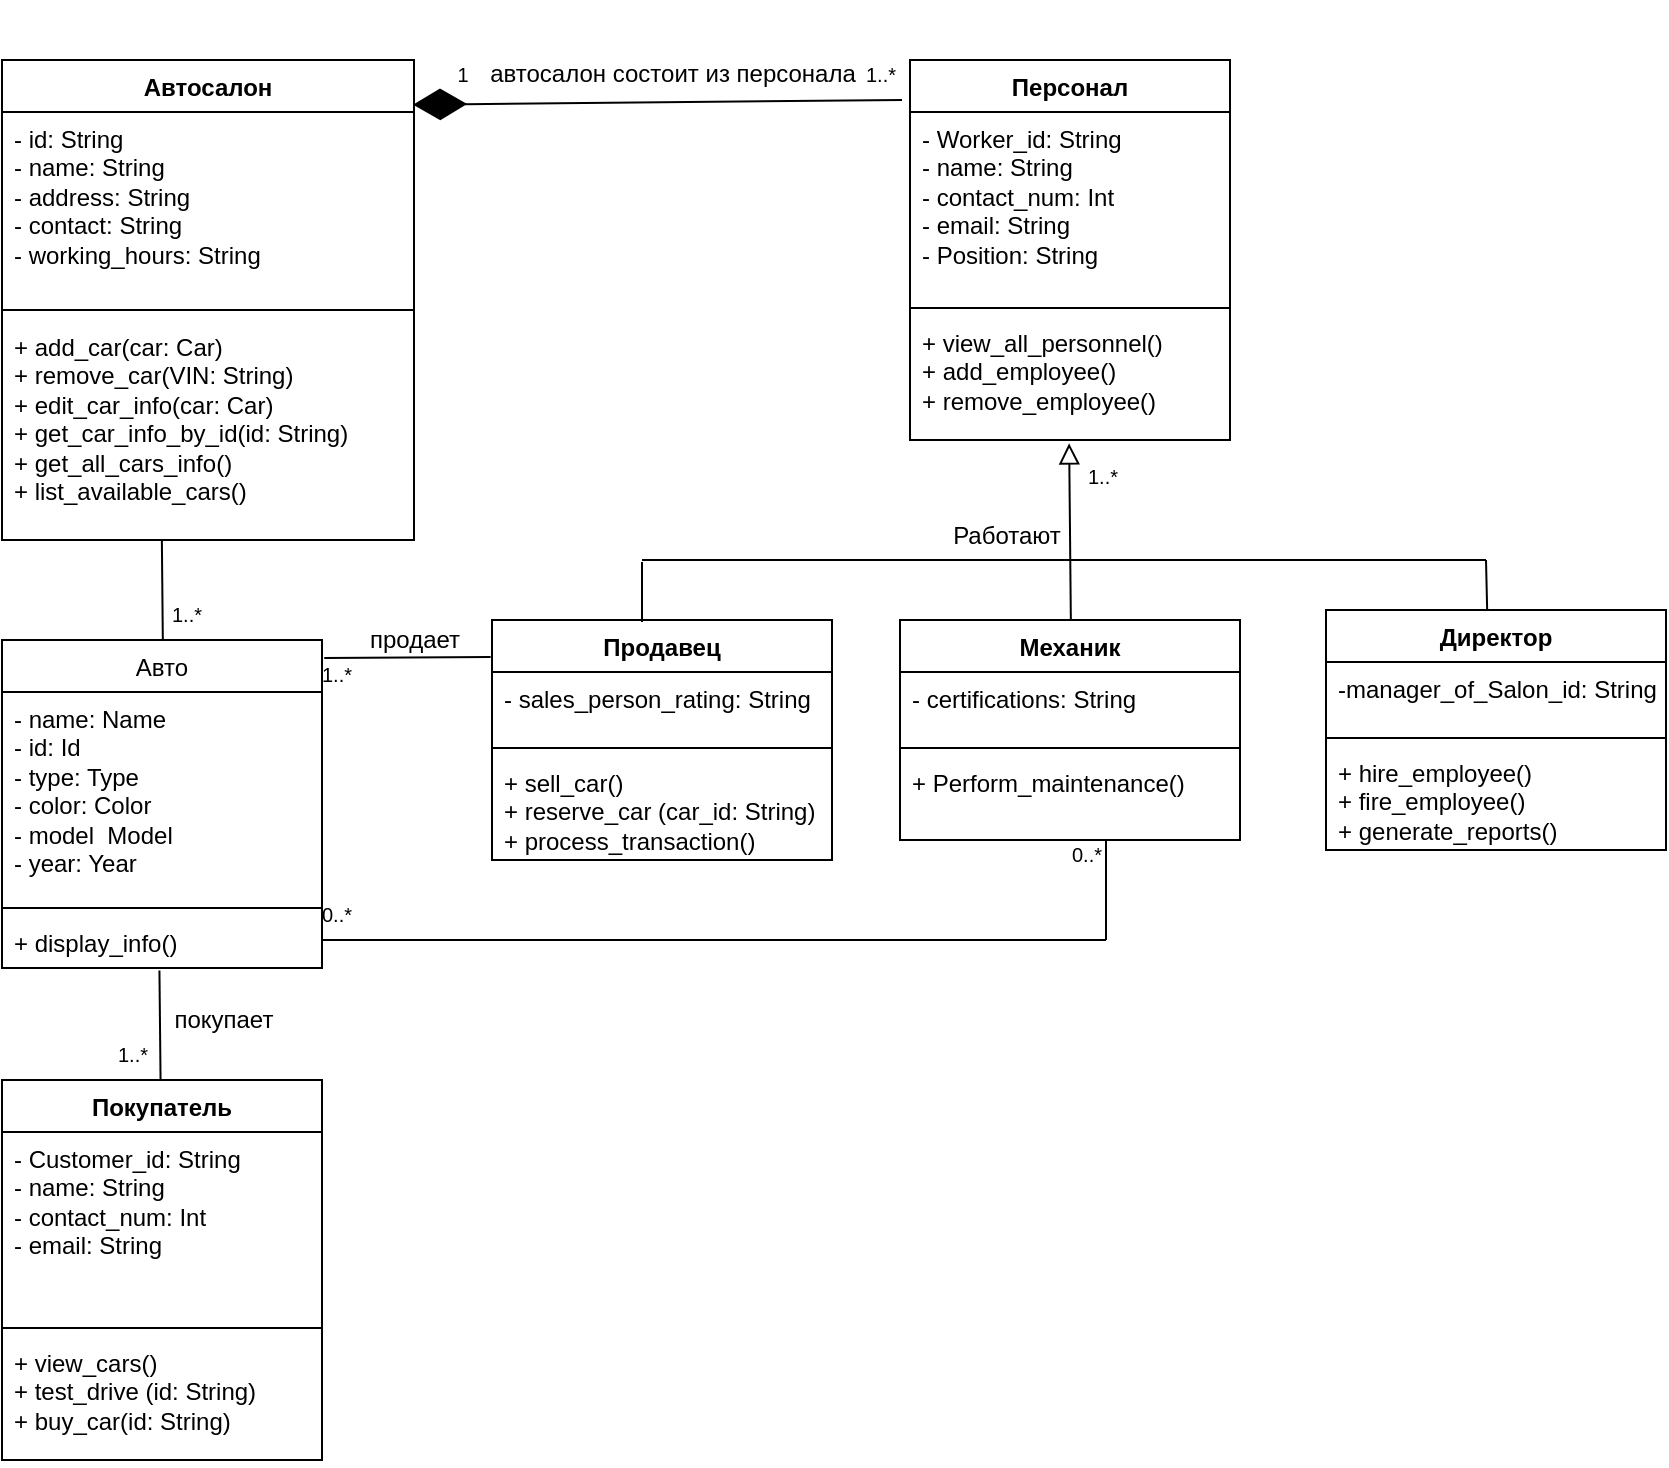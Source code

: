 <mxfile version="24.2.1" type="github">
  <diagram id="C5RBs43oDa-KdzZeNtuy" name="Page-1">
    <mxGraphModel dx="596" dy="369" grid="1" gridSize="10" guides="1" tooltips="1" connect="1" arrows="1" fold="1" page="1" pageScale="1" pageWidth="827" pageHeight="1169" math="0" shadow="0">
      <root>
        <mxCell id="WIyWlLk6GJQsqaUBKTNV-0" />
        <mxCell id="WIyWlLk6GJQsqaUBKTNV-1" parent="WIyWlLk6GJQsqaUBKTNV-0" />
        <mxCell id="hyq87sj_QkP1kDlbmHtQ-0" value="Автосалон" style="swimlane;fontStyle=1;align=center;verticalAlign=top;childLayout=stackLayout;horizontal=1;startSize=26;horizontalStack=0;resizeParent=1;resizeParentMax=0;resizeLast=0;collapsible=1;marginBottom=0;whiteSpace=wrap;html=1;" vertex="1" parent="WIyWlLk6GJQsqaUBKTNV-1">
          <mxGeometry x="8" y="40" width="206" height="240" as="geometry" />
        </mxCell>
        <mxCell id="hyq87sj_QkP1kDlbmHtQ-1" value="&lt;div&gt;- id: String&lt;/div&gt;- name: String&lt;div&gt;- address: String&lt;/div&gt;&lt;div&gt;- contact: String&lt;/div&gt;&lt;div&gt;- working_hours: String&lt;/div&gt;" style="text;strokeColor=none;fillColor=none;align=left;verticalAlign=top;spacingLeft=4;spacingRight=4;overflow=hidden;rotatable=0;points=[[0,0.5],[1,0.5]];portConstraint=eastwest;whiteSpace=wrap;html=1;" vertex="1" parent="hyq87sj_QkP1kDlbmHtQ-0">
          <mxGeometry y="26" width="206" height="94" as="geometry" />
        </mxCell>
        <mxCell id="hyq87sj_QkP1kDlbmHtQ-2" value="" style="line;strokeWidth=1;fillColor=none;align=left;verticalAlign=middle;spacingTop=-1;spacingLeft=3;spacingRight=3;rotatable=0;labelPosition=right;points=[];portConstraint=eastwest;strokeColor=inherit;" vertex="1" parent="hyq87sj_QkP1kDlbmHtQ-0">
          <mxGeometry y="120" width="206" height="10" as="geometry" />
        </mxCell>
        <mxCell id="hyq87sj_QkP1kDlbmHtQ-3" value="+ add_car(car: Car)&lt;div&gt;+ remove_car(VIN: String)&lt;/div&gt;&lt;div&gt;+ edit_car_info(car: Car)&lt;/div&gt;&lt;div&gt;+ get_car_info_by_id(id: String)&lt;/div&gt;&lt;div&gt;+ get_all_cars_info()&lt;/div&gt;&lt;div&gt;+ list_available_cars()&lt;/div&gt;&lt;div&gt;&lt;br&gt;&lt;/div&gt;" style="text;strokeColor=none;fillColor=none;align=left;verticalAlign=top;spacingLeft=4;spacingRight=4;overflow=hidden;rotatable=0;points=[[0,0.5],[1,0.5]];portConstraint=eastwest;whiteSpace=wrap;html=1;" vertex="1" parent="hyq87sj_QkP1kDlbmHtQ-0">
          <mxGeometry y="130" width="206" height="110" as="geometry" />
        </mxCell>
        <mxCell id="hyq87sj_QkP1kDlbmHtQ-33" value="&lt;span style=&quot;font-weight: 400;&quot;&gt;Авто&lt;/span&gt;" style="swimlane;fontStyle=1;align=center;verticalAlign=top;childLayout=stackLayout;horizontal=1;startSize=26;horizontalStack=0;resizeParent=1;resizeParentMax=0;resizeLast=0;collapsible=1;marginBottom=0;whiteSpace=wrap;html=1;" vertex="1" parent="WIyWlLk6GJQsqaUBKTNV-1">
          <mxGeometry x="8" y="330" width="160" height="164" as="geometry" />
        </mxCell>
        <mxCell id="hyq87sj_QkP1kDlbmHtQ-34" value="&lt;div&gt;&lt;div&gt;- name: Name&lt;/div&gt;&lt;div&gt;- id: Id&lt;/div&gt;&lt;/div&gt;- type: Type&lt;div&gt;- color: Color&lt;/div&gt;&lt;div&gt;- model&amp;nbsp; Model&amp;nbsp;&lt;/div&gt;&lt;div&gt;- year: Year&lt;/div&gt;&lt;div&gt;&lt;br&gt;&lt;/div&gt;&lt;div&gt;&lt;br&gt;&lt;/div&gt;" style="text;strokeColor=none;fillColor=none;align=left;verticalAlign=top;spacingLeft=4;spacingRight=4;overflow=hidden;rotatable=0;points=[[0,0.5],[1,0.5]];portConstraint=eastwest;whiteSpace=wrap;html=1;" vertex="1" parent="hyq87sj_QkP1kDlbmHtQ-33">
          <mxGeometry y="26" width="160" height="104" as="geometry" />
        </mxCell>
        <mxCell id="hyq87sj_QkP1kDlbmHtQ-35" value="" style="line;strokeWidth=1;fillColor=none;align=left;verticalAlign=middle;spacingTop=-1;spacingLeft=3;spacingRight=3;rotatable=0;labelPosition=right;points=[];portConstraint=eastwest;strokeColor=inherit;" vertex="1" parent="hyq87sj_QkP1kDlbmHtQ-33">
          <mxGeometry y="130" width="160" height="8" as="geometry" />
        </mxCell>
        <mxCell id="hyq87sj_QkP1kDlbmHtQ-36" value="+ display_info()" style="text;strokeColor=none;fillColor=none;align=left;verticalAlign=top;spacingLeft=4;spacingRight=4;overflow=hidden;rotatable=0;points=[[0,0.5],[1,0.5]];portConstraint=eastwest;whiteSpace=wrap;html=1;" vertex="1" parent="hyq87sj_QkP1kDlbmHtQ-33">
          <mxGeometry y="138" width="160" height="26" as="geometry" />
        </mxCell>
        <mxCell id="hyq87sj_QkP1kDlbmHtQ-37" value="Покупатель" style="swimlane;fontStyle=1;align=center;verticalAlign=top;childLayout=stackLayout;horizontal=1;startSize=26;horizontalStack=0;resizeParent=1;resizeParentMax=0;resizeLast=0;collapsible=1;marginBottom=0;whiteSpace=wrap;html=1;" vertex="1" parent="WIyWlLk6GJQsqaUBKTNV-1">
          <mxGeometry x="8" y="550" width="160" height="190" as="geometry" />
        </mxCell>
        <mxCell id="hyq87sj_QkP1kDlbmHtQ-38" value="- Customer_id: String&lt;div&gt;- name: String&lt;/div&gt;&lt;div&gt;- contact_num: Int&lt;/div&gt;&lt;div&gt;- email: String&lt;/div&gt;&lt;div&gt;&lt;br&gt;&lt;/div&gt;" style="text;strokeColor=none;fillColor=none;align=left;verticalAlign=top;spacingLeft=4;spacingRight=4;overflow=hidden;rotatable=0;points=[[0,0.5],[1,0.5]];portConstraint=eastwest;whiteSpace=wrap;html=1;" vertex="1" parent="hyq87sj_QkP1kDlbmHtQ-37">
          <mxGeometry y="26" width="160" height="94" as="geometry" />
        </mxCell>
        <mxCell id="hyq87sj_QkP1kDlbmHtQ-39" value="" style="line;strokeWidth=1;fillColor=none;align=left;verticalAlign=middle;spacingTop=-1;spacingLeft=3;spacingRight=3;rotatable=0;labelPosition=right;points=[];portConstraint=eastwest;strokeColor=inherit;" vertex="1" parent="hyq87sj_QkP1kDlbmHtQ-37">
          <mxGeometry y="120" width="160" height="8" as="geometry" />
        </mxCell>
        <mxCell id="hyq87sj_QkP1kDlbmHtQ-40" value="+ view_cars()&lt;div&gt;+ test_drive (id: String)&lt;/div&gt;&lt;div&gt;+ buy_car(id: String)&lt;/div&gt;" style="text;strokeColor=none;fillColor=none;align=left;verticalAlign=top;spacingLeft=4;spacingRight=4;overflow=hidden;rotatable=0;points=[[0,0.5],[1,0.5]];portConstraint=eastwest;whiteSpace=wrap;html=1;" vertex="1" parent="hyq87sj_QkP1kDlbmHtQ-37">
          <mxGeometry y="128" width="160" height="62" as="geometry" />
        </mxCell>
        <mxCell id="hyq87sj_QkP1kDlbmHtQ-42" value="Персонал" style="swimlane;fontStyle=1;align=center;verticalAlign=top;childLayout=stackLayout;horizontal=1;startSize=26;horizontalStack=0;resizeParent=1;resizeParentMax=0;resizeLast=0;collapsible=1;marginBottom=0;whiteSpace=wrap;html=1;" vertex="1" parent="WIyWlLk6GJQsqaUBKTNV-1">
          <mxGeometry x="462" y="40" width="160" height="190" as="geometry" />
        </mxCell>
        <mxCell id="hyq87sj_QkP1kDlbmHtQ-43" value="- Worker_id: String&lt;div&gt;- name: String&lt;/div&gt;&lt;div&gt;- contact_num: Int&lt;/div&gt;&lt;div&gt;- email: String&lt;/div&gt;&lt;div&gt;- Position: String&amp;nbsp;&lt;/div&gt;" style="text;strokeColor=none;fillColor=none;align=left;verticalAlign=top;spacingLeft=4;spacingRight=4;overflow=hidden;rotatable=0;points=[[0,0.5],[1,0.5]];portConstraint=eastwest;whiteSpace=wrap;html=1;" vertex="1" parent="hyq87sj_QkP1kDlbmHtQ-42">
          <mxGeometry y="26" width="160" height="94" as="geometry" />
        </mxCell>
        <mxCell id="hyq87sj_QkP1kDlbmHtQ-44" value="" style="line;strokeWidth=1;fillColor=none;align=left;verticalAlign=middle;spacingTop=-1;spacingLeft=3;spacingRight=3;rotatable=0;labelPosition=right;points=[];portConstraint=eastwest;strokeColor=inherit;" vertex="1" parent="hyq87sj_QkP1kDlbmHtQ-42">
          <mxGeometry y="120" width="160" height="8" as="geometry" />
        </mxCell>
        <mxCell id="hyq87sj_QkP1kDlbmHtQ-45" value="+ view_all_personnel()&lt;div&gt;+ add_employee()&lt;/div&gt;&lt;div&gt;+ remove_employee()&lt;/div&gt;" style="text;strokeColor=none;fillColor=none;align=left;verticalAlign=top;spacingLeft=4;spacingRight=4;overflow=hidden;rotatable=0;points=[[0,0.5],[1,0.5]];portConstraint=eastwest;whiteSpace=wrap;html=1;" vertex="1" parent="hyq87sj_QkP1kDlbmHtQ-42">
          <mxGeometry y="128" width="160" height="62" as="geometry" />
        </mxCell>
        <mxCell id="hyq87sj_QkP1kDlbmHtQ-50" value="Продавец" style="swimlane;fontStyle=1;align=center;verticalAlign=top;childLayout=stackLayout;horizontal=1;startSize=26;horizontalStack=0;resizeParent=1;resizeParentMax=0;resizeLast=0;collapsible=1;marginBottom=0;whiteSpace=wrap;html=1;" vertex="1" parent="WIyWlLk6GJQsqaUBKTNV-1">
          <mxGeometry x="253" y="320" width="170" height="120" as="geometry" />
        </mxCell>
        <mxCell id="hyq87sj_QkP1kDlbmHtQ-51" value="&lt;div&gt;- sales_person_rating: String&lt;/div&gt;" style="text;strokeColor=none;fillColor=none;align=left;verticalAlign=top;spacingLeft=4;spacingRight=4;overflow=hidden;rotatable=0;points=[[0,0.5],[1,0.5]];portConstraint=eastwest;whiteSpace=wrap;html=1;" vertex="1" parent="hyq87sj_QkP1kDlbmHtQ-50">
          <mxGeometry y="26" width="170" height="34" as="geometry" />
        </mxCell>
        <mxCell id="hyq87sj_QkP1kDlbmHtQ-52" value="" style="line;strokeWidth=1;fillColor=none;align=left;verticalAlign=middle;spacingTop=-1;spacingLeft=3;spacingRight=3;rotatable=0;labelPosition=right;points=[];portConstraint=eastwest;strokeColor=inherit;" vertex="1" parent="hyq87sj_QkP1kDlbmHtQ-50">
          <mxGeometry y="60" width="170" height="8" as="geometry" />
        </mxCell>
        <mxCell id="hyq87sj_QkP1kDlbmHtQ-53" value="+ sell_car()&lt;div&gt;+ reserve_car (car_id: String)&lt;/div&gt;&lt;div&gt;+ process_transaction()&lt;/div&gt;" style="text;strokeColor=none;fillColor=none;align=left;verticalAlign=top;spacingLeft=4;spacingRight=4;overflow=hidden;rotatable=0;points=[[0,0.5],[1,0.5]];portConstraint=eastwest;whiteSpace=wrap;html=1;" vertex="1" parent="hyq87sj_QkP1kDlbmHtQ-50">
          <mxGeometry y="68" width="170" height="52" as="geometry" />
        </mxCell>
        <mxCell id="hyq87sj_QkP1kDlbmHtQ-54" value="Механик" style="swimlane;fontStyle=1;align=center;verticalAlign=top;childLayout=stackLayout;horizontal=1;startSize=26;horizontalStack=0;resizeParent=1;resizeParentMax=0;resizeLast=0;collapsible=1;marginBottom=0;whiteSpace=wrap;html=1;" vertex="1" parent="WIyWlLk6GJQsqaUBKTNV-1">
          <mxGeometry x="457" y="320" width="170" height="110" as="geometry" />
        </mxCell>
        <mxCell id="hyq87sj_QkP1kDlbmHtQ-55" value="&lt;div&gt;- certifications: String&lt;/div&gt;" style="text;strokeColor=none;fillColor=none;align=left;verticalAlign=top;spacingLeft=4;spacingRight=4;overflow=hidden;rotatable=0;points=[[0,0.5],[1,0.5]];portConstraint=eastwest;whiteSpace=wrap;html=1;" vertex="1" parent="hyq87sj_QkP1kDlbmHtQ-54">
          <mxGeometry y="26" width="170" height="34" as="geometry" />
        </mxCell>
        <mxCell id="hyq87sj_QkP1kDlbmHtQ-56" value="" style="line;strokeWidth=1;fillColor=none;align=left;verticalAlign=middle;spacingTop=-1;spacingLeft=3;spacingRight=3;rotatable=0;labelPosition=right;points=[];portConstraint=eastwest;strokeColor=inherit;" vertex="1" parent="hyq87sj_QkP1kDlbmHtQ-54">
          <mxGeometry y="60" width="170" height="8" as="geometry" />
        </mxCell>
        <mxCell id="hyq87sj_QkP1kDlbmHtQ-57" value="+ Perform_maintenance()&lt;div&gt;&lt;br&gt;&lt;/div&gt;&lt;div&gt;&lt;br&gt;&lt;/div&gt;" style="text;strokeColor=none;fillColor=none;align=left;verticalAlign=top;spacingLeft=4;spacingRight=4;overflow=hidden;rotatable=0;points=[[0,0.5],[1,0.5]];portConstraint=eastwest;whiteSpace=wrap;html=1;" vertex="1" parent="hyq87sj_QkP1kDlbmHtQ-54">
          <mxGeometry y="68" width="170" height="42" as="geometry" />
        </mxCell>
        <mxCell id="hyq87sj_QkP1kDlbmHtQ-58" value="Директор" style="swimlane;fontStyle=1;align=center;verticalAlign=top;childLayout=stackLayout;horizontal=1;startSize=26;horizontalStack=0;resizeParent=1;resizeParentMax=0;resizeLast=0;collapsible=1;marginBottom=0;whiteSpace=wrap;html=1;" vertex="1" parent="WIyWlLk6GJQsqaUBKTNV-1">
          <mxGeometry x="670" y="315" width="170" height="120" as="geometry" />
        </mxCell>
        <mxCell id="hyq87sj_QkP1kDlbmHtQ-59" value="-manager_of_Salon_id: String&lt;div&gt;&lt;br&gt;&lt;/div&gt;" style="text;strokeColor=none;fillColor=none;align=left;verticalAlign=top;spacingLeft=4;spacingRight=4;overflow=hidden;rotatable=0;points=[[0,0.5],[1,0.5]];portConstraint=eastwest;whiteSpace=wrap;html=1;" vertex="1" parent="hyq87sj_QkP1kDlbmHtQ-58">
          <mxGeometry y="26" width="170" height="34" as="geometry" />
        </mxCell>
        <mxCell id="hyq87sj_QkP1kDlbmHtQ-60" value="" style="line;strokeWidth=1;fillColor=none;align=left;verticalAlign=middle;spacingTop=-1;spacingLeft=3;spacingRight=3;rotatable=0;labelPosition=right;points=[];portConstraint=eastwest;strokeColor=inherit;" vertex="1" parent="hyq87sj_QkP1kDlbmHtQ-58">
          <mxGeometry y="60" width="170" height="8" as="geometry" />
        </mxCell>
        <mxCell id="hyq87sj_QkP1kDlbmHtQ-61" value="+ hire_employee()&lt;div&gt;+ fire_employee()&lt;/div&gt;&lt;div&gt;+ generate_reports()&lt;br&gt;&lt;div&gt;&lt;br&gt;&lt;/div&gt;&lt;div&gt;&lt;br&gt;&lt;/div&gt;&lt;/div&gt;" style="text;strokeColor=none;fillColor=none;align=left;verticalAlign=top;spacingLeft=4;spacingRight=4;overflow=hidden;rotatable=0;points=[[0,0.5],[1,0.5]];portConstraint=eastwest;whiteSpace=wrap;html=1;" vertex="1" parent="hyq87sj_QkP1kDlbmHtQ-58">
          <mxGeometry y="68" width="170" height="52" as="geometry" />
        </mxCell>
        <mxCell id="hyq87sj_QkP1kDlbmHtQ-63" value="" style="endArrow=none;html=1;rounded=0;fontSize=12;startSize=8;endSize=8;curved=1;" edge="1" parent="WIyWlLk6GJQsqaUBKTNV-1">
          <mxGeometry width="50" height="50" relative="1" as="geometry">
            <mxPoint x="328" y="290" as="sourcePoint" />
            <mxPoint x="750" y="290" as="targetPoint" />
          </mxGeometry>
        </mxCell>
        <mxCell id="hyq87sj_QkP1kDlbmHtQ-64" value="" style="endArrow=none;html=1;rounded=0;fontSize=12;startSize=8;endSize=8;curved=1;exitX=0.474;exitY=-0.002;exitDx=0;exitDy=0;exitPerimeter=0;" edge="1" parent="WIyWlLk6GJQsqaUBKTNV-1" source="hyq87sj_QkP1kDlbmHtQ-58">
          <mxGeometry width="50" height="50" relative="1" as="geometry">
            <mxPoint x="732.93" y="315" as="sourcePoint" />
            <mxPoint x="750" y="290" as="targetPoint" />
          </mxGeometry>
        </mxCell>
        <mxCell id="hyq87sj_QkP1kDlbmHtQ-65" value="" style="endArrow=none;html=1;rounded=0;fontSize=12;startSize=8;endSize=8;curved=1;" edge="1" parent="WIyWlLk6GJQsqaUBKTNV-1">
          <mxGeometry width="50" height="50" relative="1" as="geometry">
            <mxPoint x="328" y="321" as="sourcePoint" />
            <mxPoint x="328" y="291" as="targetPoint" />
            <Array as="points">
              <mxPoint x="328" y="301" />
            </Array>
          </mxGeometry>
        </mxCell>
        <mxCell id="hyq87sj_QkP1kDlbmHtQ-66" value="" style="endArrow=diamondThin;endFill=1;endSize=24;html=1;rounded=0;fontSize=12;curved=1;exitX=-0.025;exitY=0.105;exitDx=0;exitDy=0;exitPerimeter=0;entryX=0.998;entryY=0.093;entryDx=0;entryDy=0;entryPerimeter=0;" edge="1" parent="WIyWlLk6GJQsqaUBKTNV-1" source="hyq87sj_QkP1kDlbmHtQ-42" target="hyq87sj_QkP1kDlbmHtQ-0">
          <mxGeometry width="160" relative="1" as="geometry">
            <mxPoint x="318" y="170" as="sourcePoint" />
            <mxPoint x="318" y="100" as="targetPoint" />
          </mxGeometry>
        </mxCell>
        <mxCell id="hyq87sj_QkP1kDlbmHtQ-70" value="" style="endArrow=none;html=1;rounded=0;fontSize=12;startSize=8;endSize=8;curved=1;exitX=0.5;exitY=0;exitDx=0;exitDy=0;entryX=0.492;entryY=1.05;entryDx=0;entryDy=0;entryPerimeter=0;" edge="1" parent="WIyWlLk6GJQsqaUBKTNV-1" target="hyq87sj_QkP1kDlbmHtQ-36">
          <mxGeometry width="50" height="50" relative="1" as="geometry">
            <mxPoint x="87.28" y="550.0" as="sourcePoint" />
            <mxPoint x="90" y="500" as="targetPoint" />
          </mxGeometry>
        </mxCell>
        <mxCell id="hyq87sj_QkP1kDlbmHtQ-71" value="&lt;font style=&quot;font-size: 8px;&quot;&gt;&amp;nbsp;&lt;/font&gt;&lt;font style=&quot;font-size: 12px;&quot;&gt;покупает&amp;nbsp;&lt;/font&gt;" style="edgeLabel;html=1;align=center;verticalAlign=middle;resizable=0;points=[];fontSize=12;" vertex="1" connectable="0" parent="hyq87sj_QkP1kDlbmHtQ-70">
          <mxGeometry x="0.069" y="-2" relative="1" as="geometry">
            <mxPoint x="30" y="-1" as="offset" />
          </mxGeometry>
        </mxCell>
        <mxCell id="hyq87sj_QkP1kDlbmHtQ-74" value="&lt;h3 style=&quot;&quot;&gt;&lt;font style=&quot;font-weight: normal; font-size: 12px;&quot;&gt;автосалон состоит из персонала&lt;/font&gt;&lt;/h3&gt;" style="text;html=1;align=center;verticalAlign=middle;resizable=0;points=[];autosize=1;strokeColor=none;fillColor=none;fontSize=16;" vertex="1" parent="WIyWlLk6GJQsqaUBKTNV-1">
          <mxGeometry x="238" y="10" width="210" height="70" as="geometry" />
        </mxCell>
        <mxCell id="hyq87sj_QkP1kDlbmHtQ-75" value="&lt;font style=&quot;font-size: 12px;&quot;&gt;Работают&lt;/font&gt;" style="text;html=1;align=center;verticalAlign=middle;resizable=0;points=[];autosize=1;strokeColor=none;fillColor=none;fontSize=16;" vertex="1" parent="WIyWlLk6GJQsqaUBKTNV-1">
          <mxGeometry x="470" y="261" width="80" height="30" as="geometry" />
        </mxCell>
        <mxCell id="hyq87sj_QkP1kDlbmHtQ-76" value="" style="endArrow=none;html=1;rounded=0;fontSize=12;startSize=8;endSize=8;curved=1;entryX=0.388;entryY=1;entryDx=0;entryDy=0;entryPerimeter=0;exitX=0.347;exitY=0.983;exitDx=0;exitDy=0;exitPerimeter=0;" edge="1" parent="WIyWlLk6GJQsqaUBKTNV-1" target="hyq87sj_QkP1kDlbmHtQ-3">
          <mxGeometry width="50" height="50" relative="1" as="geometry">
            <mxPoint x="88.41" y="329.49" as="sourcePoint" />
            <mxPoint x="398" y="220" as="targetPoint" />
          </mxGeometry>
        </mxCell>
        <mxCell id="hyq87sj_QkP1kDlbmHtQ-78" value="&lt;span style=&quot;font-size: 10px;&quot;&gt;1..*&lt;/span&gt;" style="text;html=1;align=center;verticalAlign=middle;resizable=0;points=[];autosize=1;strokeColor=none;fillColor=none;fontSize=16;" vertex="1" parent="WIyWlLk6GJQsqaUBKTNV-1">
          <mxGeometry x="538" y="231" width="40" height="30" as="geometry" />
        </mxCell>
        <mxCell id="hyq87sj_QkP1kDlbmHtQ-79" value="&lt;span style=&quot;font-size: 10px;&quot;&gt;1..*&lt;/span&gt;" style="text;html=1;align=center;verticalAlign=middle;resizable=0;points=[];autosize=1;strokeColor=none;fillColor=none;fontSize=16;" vertex="1" parent="WIyWlLk6GJQsqaUBKTNV-1">
          <mxGeometry x="80" y="300" width="40" height="30" as="geometry" />
        </mxCell>
        <mxCell id="hyq87sj_QkP1kDlbmHtQ-80" value="&lt;span style=&quot;font-size: 10px;&quot;&gt;1..*&lt;/span&gt;" style="text;html=1;align=center;verticalAlign=middle;resizable=0;points=[];autosize=1;strokeColor=none;fillColor=none;fontSize=16;" vertex="1" parent="WIyWlLk6GJQsqaUBKTNV-1">
          <mxGeometry x="53" y="520" width="40" height="30" as="geometry" />
        </mxCell>
        <mxCell id="hyq87sj_QkP1kDlbmHtQ-81" value="&lt;font style=&quot;font-size: 12px;&quot;&gt;продает&lt;/font&gt;" style="edgeLabel;html=1;align=center;verticalAlign=middle;resizable=0;points=[];fontSize=12;" vertex="1" connectable="0" parent="WIyWlLk6GJQsqaUBKTNV-1">
          <mxGeometry x="214.001" y="330.002" as="geometry" />
        </mxCell>
        <mxCell id="hyq87sj_QkP1kDlbmHtQ-82" value="" style="endArrow=none;html=1;rounded=0;fontSize=12;startSize=8;endSize=8;curved=1;" edge="1" parent="WIyWlLk6GJQsqaUBKTNV-1">
          <mxGeometry width="50" height="50" relative="1" as="geometry">
            <mxPoint x="168" y="480" as="sourcePoint" />
            <mxPoint x="560" y="480" as="targetPoint" />
          </mxGeometry>
        </mxCell>
        <mxCell id="hyq87sj_QkP1kDlbmHtQ-83" value="" style="endArrow=none;html=1;rounded=0;fontSize=12;startSize=8;endSize=8;curved=1;entryX=0.555;entryY=1.01;entryDx=0;entryDy=0;entryPerimeter=0;" edge="1" parent="WIyWlLk6GJQsqaUBKTNV-1">
          <mxGeometry width="50" height="50" relative="1" as="geometry">
            <mxPoint x="560" y="480" as="sourcePoint" />
            <mxPoint x="560" y="430.0" as="targetPoint" />
          </mxGeometry>
        </mxCell>
        <mxCell id="hyq87sj_QkP1kDlbmHtQ-84" value="&lt;span style=&quot;font-size: 10px;&quot;&gt;1..*&lt;/span&gt;" style="text;html=1;align=center;verticalAlign=middle;resizable=0;points=[];autosize=1;strokeColor=none;fillColor=none;fontSize=16;" vertex="1" parent="WIyWlLk6GJQsqaUBKTNV-1">
          <mxGeometry x="155" y="330" width="40" height="30" as="geometry" />
        </mxCell>
        <mxCell id="hyq87sj_QkP1kDlbmHtQ-85" value="&lt;font style=&quot;font-size: 10px;&quot;&gt;1..*&lt;/font&gt;" style="text;html=1;align=center;verticalAlign=middle;resizable=0;points=[];autosize=1;strokeColor=none;fillColor=none;fontSize=16;" vertex="1" parent="WIyWlLk6GJQsqaUBKTNV-1">
          <mxGeometry x="427" y="30" width="40" height="30" as="geometry" />
        </mxCell>
        <mxCell id="hyq87sj_QkP1kDlbmHtQ-87" value="&lt;span style=&quot;font-size: 10px;&quot;&gt;1&lt;/span&gt;" style="text;html=1;align=center;verticalAlign=middle;resizable=0;points=[];autosize=1;strokeColor=none;fillColor=none;fontSize=16;" vertex="1" parent="WIyWlLk6GJQsqaUBKTNV-1">
          <mxGeometry x="223" y="30" width="30" height="30" as="geometry" />
        </mxCell>
        <mxCell id="hyq87sj_QkP1kDlbmHtQ-88" value="" style="endArrow=none;html=1;rounded=0;fontSize=12;startSize=8;endSize=8;curved=1;entryX=-0.004;entryY=0.154;entryDx=0;entryDy=0;entryPerimeter=0;exitX=1.007;exitY=0.055;exitDx=0;exitDy=0;exitPerimeter=0;" edge="1" parent="WIyWlLk6GJQsqaUBKTNV-1" source="hyq87sj_QkP1kDlbmHtQ-33" target="hyq87sj_QkP1kDlbmHtQ-50">
          <mxGeometry width="50" height="50" relative="1" as="geometry">
            <mxPoint x="180" y="380" as="sourcePoint" />
            <mxPoint x="230" y="330" as="targetPoint" />
          </mxGeometry>
        </mxCell>
        <mxCell id="hyq87sj_QkP1kDlbmHtQ-89" value="&lt;font style=&quot;font-size: 10px;&quot;&gt;0..*&lt;/font&gt;" style="text;html=1;align=center;verticalAlign=middle;resizable=0;points=[];autosize=1;strokeColor=none;fillColor=none;fontSize=16;" vertex="1" parent="WIyWlLk6GJQsqaUBKTNV-1">
          <mxGeometry x="155" y="450" width="40" height="30" as="geometry" />
        </mxCell>
        <mxCell id="hyq87sj_QkP1kDlbmHtQ-90" value="&lt;font style=&quot;font-size: 10px;&quot;&gt;0..*&lt;/font&gt;" style="text;html=1;align=center;verticalAlign=middle;resizable=0;points=[];autosize=1;strokeColor=none;fillColor=none;fontSize=16;" vertex="1" parent="WIyWlLk6GJQsqaUBKTNV-1">
          <mxGeometry x="530" y="420" width="40" height="30" as="geometry" />
        </mxCell>
        <mxCell id="hyq87sj_QkP1kDlbmHtQ-93" value="" style="endArrow=block;html=1;rounded=0;align=center;verticalAlign=bottom;endFill=0;labelBackgroundColor=none;endSize=8;fontSize=12;curved=1;exitX=0.5;exitY=0;exitDx=0;exitDy=0;entryX=0.038;entryY=0.012;entryDx=0;entryDy=0;entryPerimeter=0;" edge="1" parent="WIyWlLk6GJQsqaUBKTNV-1">
          <mxGeometry relative="1" as="geometry">
            <mxPoint x="542.43" y="320.32" as="sourcePoint" />
            <mxPoint x="541.57" y="231.68" as="targetPoint" />
          </mxGeometry>
        </mxCell>
      </root>
    </mxGraphModel>
  </diagram>
</mxfile>

